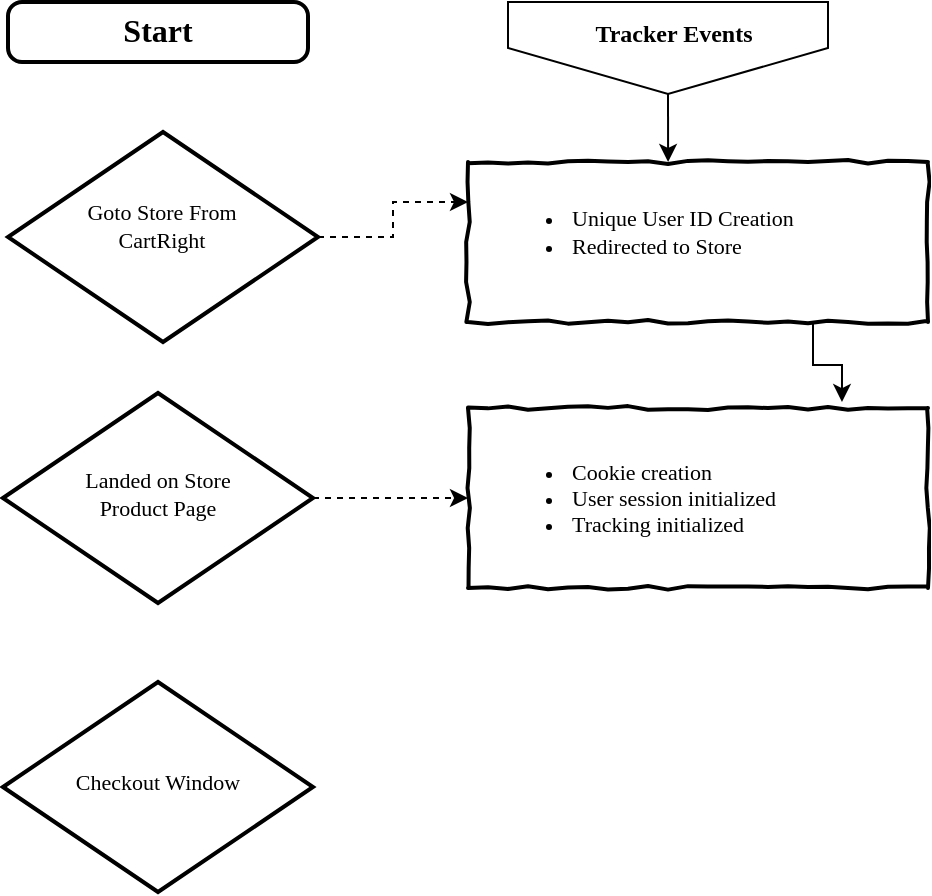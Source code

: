 <mxfile version="12.4.3" type="github" pages="1">
  <diagram id="n0p_Ru1AtYEMInTMPxUc" name="Page-1">
    <mxGraphModel dx="854" dy="436" grid="1" gridSize="10" guides="1" tooltips="1" connect="1" arrows="1" fold="1" page="1" pageScale="1" pageWidth="850" pageHeight="1100" math="0" shadow="0">
      <root>
        <mxCell id="0"/>
        <mxCell id="1" parent="0"/>
        <mxCell id="-9_4Ot5z5iVx5uQSP8wo-2" value="" style="rounded=1;whiteSpace=wrap;html=1;absoluteArcSize=1;arcSize=14;strokeWidth=2;" vertex="1" parent="1">
          <mxGeometry x="80" y="40" width="150" height="30" as="geometry"/>
        </mxCell>
        <mxCell id="-9_4Ot5z5iVx5uQSP8wo-4" value="Start" style="text;html=1;strokeColor=none;fillColor=none;align=center;verticalAlign=middle;whiteSpace=wrap;rounded=0;fontStyle=1;fontFamily=Verdana;fontSize=16;" vertex="1" parent="1">
          <mxGeometry x="100" y="44" width="110" height="20" as="geometry"/>
        </mxCell>
        <mxCell id="-9_4Ot5z5iVx5uQSP8wo-32" style="edgeStyle=orthogonalEdgeStyle;rounded=0;orthogonalLoop=1;jettySize=auto;html=1;exitX=1;exitY=0.5;exitDx=0;exitDy=0;exitPerimeter=0;entryX=0;entryY=0.25;entryDx=0;entryDy=0;fontFamily=Verdana;fontSize=11;dashed=1;" edge="1" parent="1" source="-9_4Ot5z5iVx5uQSP8wo-7" target="-9_4Ot5z5iVx5uQSP8wo-14">
          <mxGeometry relative="1" as="geometry"/>
        </mxCell>
        <mxCell id="-9_4Ot5z5iVx5uQSP8wo-7" value="" style="strokeWidth=2;html=1;shape=mxgraph.flowchart.decision;whiteSpace=wrap;fontFamily=Verdana;fontSize=16;" vertex="1" parent="1">
          <mxGeometry x="80" y="105" width="155" height="105" as="geometry"/>
        </mxCell>
        <mxCell id="-9_4Ot5z5iVx5uQSP8wo-8" value="Goto Store From CartRight" style="text;html=1;strokeColor=none;fillColor=none;align=center;verticalAlign=middle;whiteSpace=wrap;rounded=0;fontFamily=Verdana;fontSize=11;" vertex="1" parent="1">
          <mxGeometry x="107" y="126.5" width="100" height="50" as="geometry"/>
        </mxCell>
        <mxCell id="-9_4Ot5z5iVx5uQSP8wo-28" style="edgeStyle=orthogonalEdgeStyle;rounded=0;orthogonalLoop=1;jettySize=auto;html=1;exitX=1;exitY=0.5;exitDx=0;exitDy=0;exitPerimeter=0;entryX=0;entryY=0.5;entryDx=0;entryDy=0;fontFamily=Verdana;fontSize=13;dashed=1;" edge="1" parent="1" source="-9_4Ot5z5iVx5uQSP8wo-11" target="-9_4Ot5z5iVx5uQSP8wo-17">
          <mxGeometry relative="1" as="geometry"/>
        </mxCell>
        <mxCell id="-9_4Ot5z5iVx5uQSP8wo-11" value="" style="strokeWidth=2;html=1;shape=mxgraph.flowchart.decision;whiteSpace=wrap;fontFamily=Verdana;fontSize=16;" vertex="1" parent="1">
          <mxGeometry x="77.5" y="235.5" width="155" height="105" as="geometry"/>
        </mxCell>
        <mxCell id="-9_4Ot5z5iVx5uQSP8wo-12" value="Landed on Store Product Page" style="text;html=1;strokeColor=none;fillColor=none;align=center;verticalAlign=middle;whiteSpace=wrap;rounded=0;fontFamily=Verdana;fontSize=11;" vertex="1" parent="1">
          <mxGeometry x="105" y="260.5" width="100" height="50" as="geometry"/>
        </mxCell>
        <mxCell id="-9_4Ot5z5iVx5uQSP8wo-25" style="edgeStyle=orthogonalEdgeStyle;rounded=0;orthogonalLoop=1;jettySize=auto;html=1;exitX=0.75;exitY=1;exitDx=0;exitDy=0;entryX=0.813;entryY=-0.033;entryDx=0;entryDy=0;entryPerimeter=0;fontFamily=Verdana;fontSize=13;" edge="1" parent="1" source="-9_4Ot5z5iVx5uQSP8wo-14" target="-9_4Ot5z5iVx5uQSP8wo-17">
          <mxGeometry relative="1" as="geometry"/>
        </mxCell>
        <mxCell id="-9_4Ot5z5iVx5uQSP8wo-14" value="" style="html=1;whiteSpace=wrap;comic=1;strokeWidth=2;fontFamily=Comic Sans MS;fontStyle=1;" vertex="1" parent="1">
          <mxGeometry x="310" y="120" width="230" height="80" as="geometry"/>
        </mxCell>
        <mxCell id="-9_4Ot5z5iVx5uQSP8wo-16" value="&lt;ul style=&quot;font-size: 11px&quot;&gt;&lt;li&gt;&lt;span&gt;Unique User ID Creation&lt;/span&gt;&lt;/li&gt;&lt;li&gt;&lt;span&gt;Redirected to Store&lt;/span&gt;&lt;/li&gt;&lt;/ul&gt;" style="text;html=1;strokeColor=none;fillColor=none;align=left;verticalAlign=middle;whiteSpace=wrap;rounded=0;fontFamily=Verdana;fontSize=13;" vertex="1" parent="1">
          <mxGeometry x="320" y="126.5" width="210" height="56.5" as="geometry"/>
        </mxCell>
        <mxCell id="-9_4Ot5z5iVx5uQSP8wo-17" value="" style="html=1;whiteSpace=wrap;comic=1;strokeWidth=2;fontFamily=Comic Sans MS;fontStyle=1;" vertex="1" parent="1">
          <mxGeometry x="310" y="243" width="230" height="90" as="geometry"/>
        </mxCell>
        <mxCell id="-9_4Ot5z5iVx5uQSP8wo-18" value="&lt;ul style=&quot;font-size: 11px&quot;&gt;&lt;li&gt;&lt;span&gt;Cookie creation&lt;/span&gt;&lt;/li&gt;&lt;li&gt;&lt;span&gt;User session initialized&lt;/span&gt;&lt;/li&gt;&lt;li&gt;&lt;span&gt;Tracking&amp;nbsp;&lt;/span&gt;initialized&lt;/li&gt;&lt;/ul&gt;" style="text;html=1;strokeColor=none;fillColor=none;align=left;verticalAlign=middle;whiteSpace=wrap;rounded=0;fontFamily=Verdana;fontSize=13;" vertex="1" parent="1">
          <mxGeometry x="320" y="253" width="210" height="70" as="geometry"/>
        </mxCell>
        <mxCell id="-9_4Ot5z5iVx5uQSP8wo-24" style="edgeStyle=orthogonalEdgeStyle;rounded=0;orthogonalLoop=1;jettySize=auto;html=1;exitX=0.5;exitY=1;exitDx=0;exitDy=0;entryX=0.435;entryY=0;entryDx=0;entryDy=0;entryPerimeter=0;fontFamily=Verdana;fontSize=13;" edge="1" parent="1" source="-9_4Ot5z5iVx5uQSP8wo-20" target="-9_4Ot5z5iVx5uQSP8wo-14">
          <mxGeometry relative="1" as="geometry"/>
        </mxCell>
        <mxCell id="-9_4Ot5z5iVx5uQSP8wo-20" value="" style="verticalLabelPosition=bottom;verticalAlign=top;html=1;shape=offPageConnector;rounded=0;size=0.5;fontFamily=Verdana;fontSize=13;" vertex="1" parent="1">
          <mxGeometry x="330" y="40" width="160" height="46" as="geometry"/>
        </mxCell>
        <mxCell id="-9_4Ot5z5iVx5uQSP8wo-21" value="&lt;font style=&quot;font-size: 12px&quot;&gt;Tracker Events&lt;/font&gt;" style="text;html=1;strokeColor=none;fillColor=none;align=center;verticalAlign=middle;whiteSpace=wrap;rounded=0;fontStyle=1;fontFamily=Verdana;fontSize=13;" vertex="1" parent="1">
          <mxGeometry x="358" y="45" width="110" height="20" as="geometry"/>
        </mxCell>
        <mxCell id="-9_4Ot5z5iVx5uQSP8wo-33" value="" style="strokeWidth=2;html=1;shape=mxgraph.flowchart.decision;whiteSpace=wrap;fontFamily=Verdana;fontSize=16;" vertex="1" parent="1">
          <mxGeometry x="77.5" y="380" width="155" height="105" as="geometry"/>
        </mxCell>
        <mxCell id="-9_4Ot5z5iVx5uQSP8wo-34" value="Checkout Window" style="text;html=1;strokeColor=none;fillColor=none;align=center;verticalAlign=middle;whiteSpace=wrap;rounded=0;fontFamily=Verdana;fontSize=11;" vertex="1" parent="1">
          <mxGeometry x="105" y="405" width="100" height="50" as="geometry"/>
        </mxCell>
      </root>
    </mxGraphModel>
  </diagram>
</mxfile>
